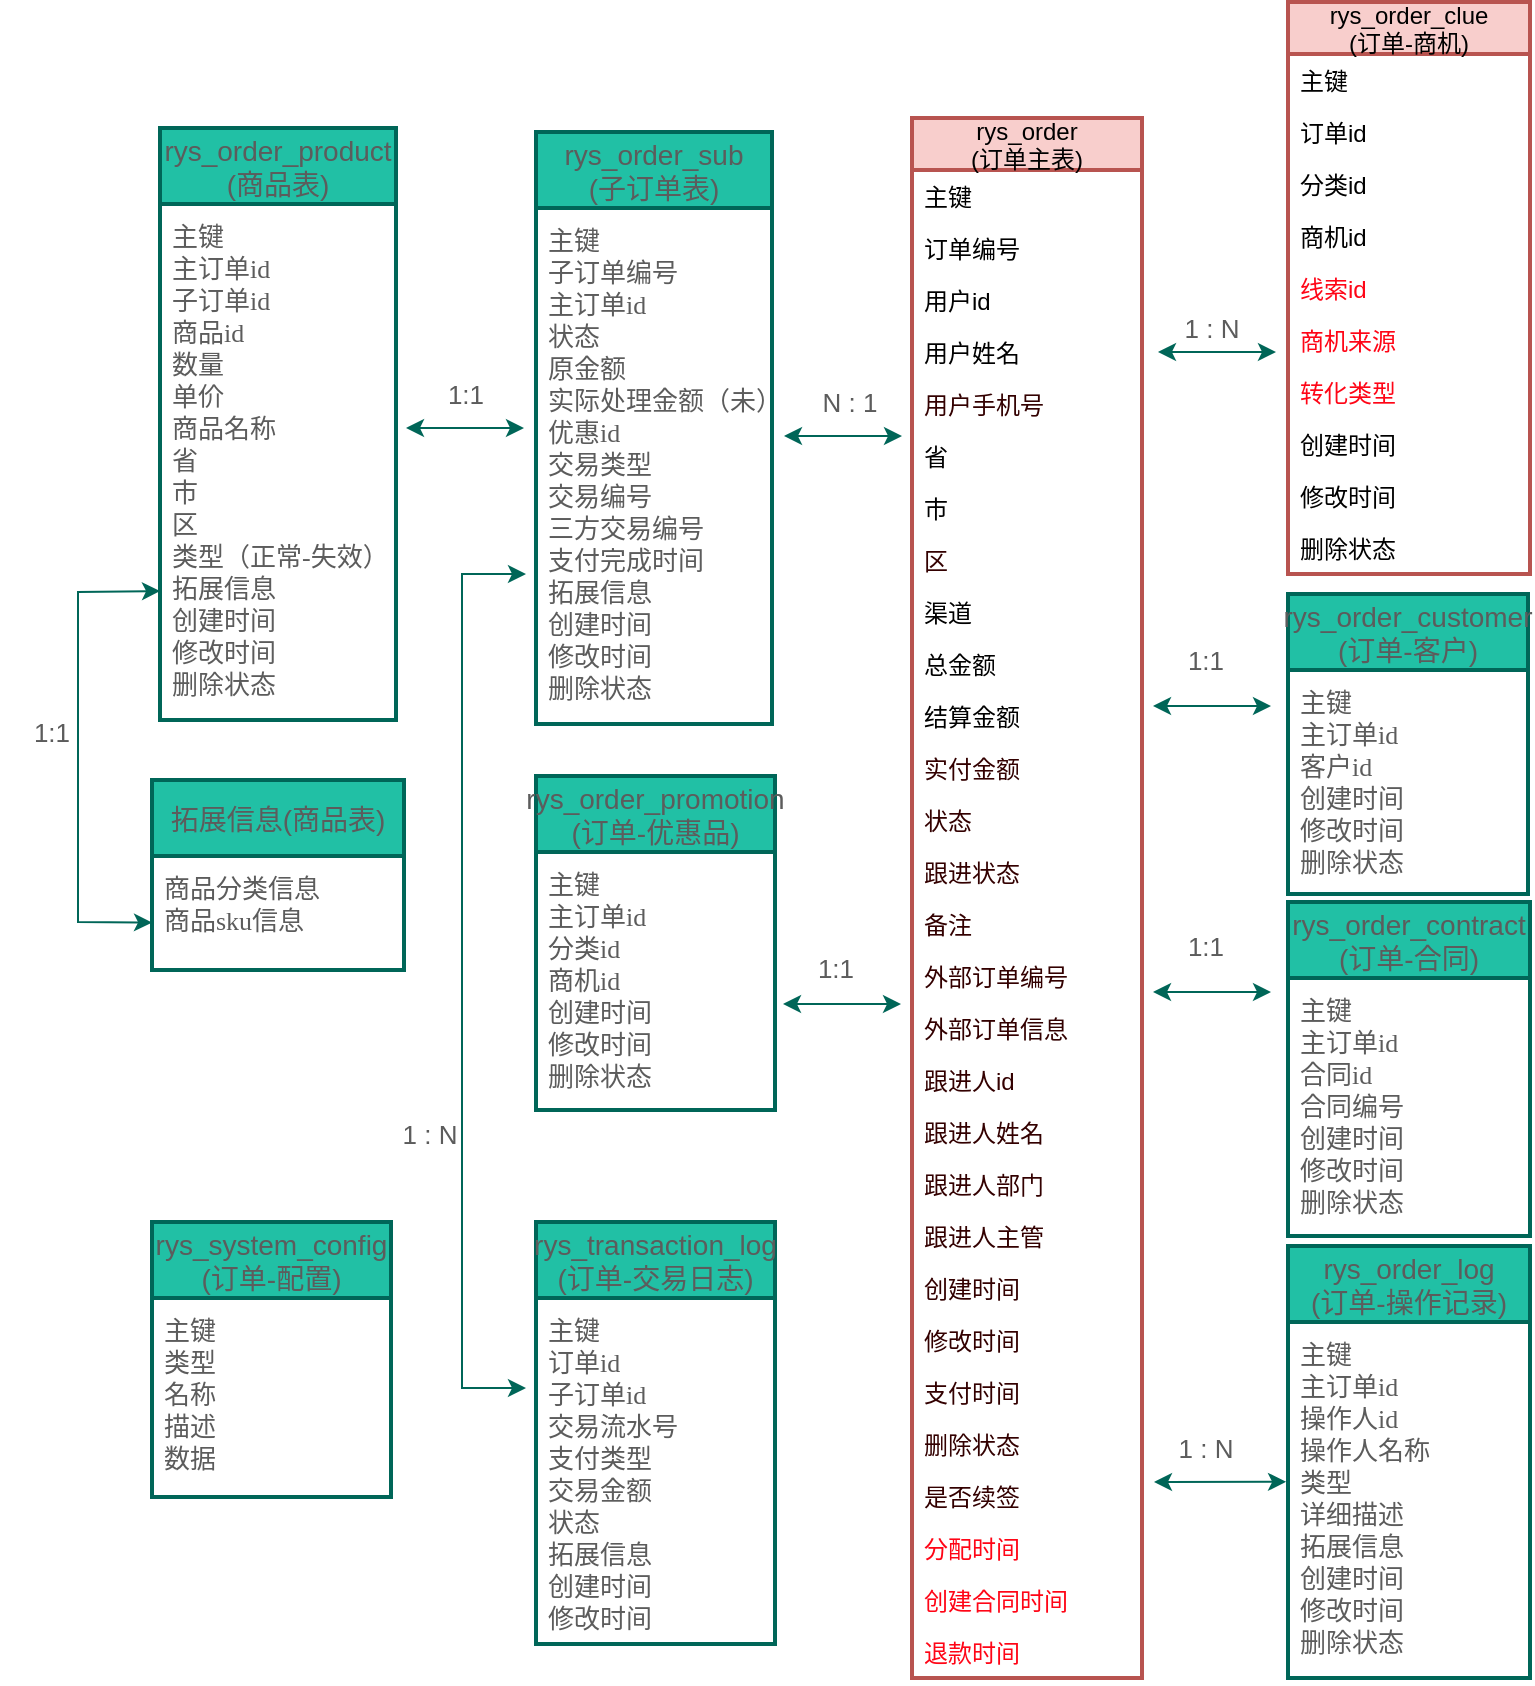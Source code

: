 <mxfile version="13.7.9" type="github">
  <diagram id="o3AKABB_KRbzLcZyw3go" name="第 1 页">
    <mxGraphModel dx="1673" dy="872" grid="0" gridSize="10" guides="1" tooltips="1" connect="1" arrows="1" fold="1" page="0" pageScale="1" pageWidth="827" pageHeight="1169" math="0" shadow="0">
      <root>
        <mxCell id="0" />
        <mxCell id="1" parent="0" />
        <mxCell id="-bNErW5I90OKjNKYonKE-27" value="1:1" style="text;html=1;strokeColor=none;fillColor=none;align=center;verticalAlign=middle;whiteSpace=wrap;shadow=0;glass=0;fontFamily=Helvetica;fontSize=13;fontColor=#5C5C5C;" parent="1" vertex="1">
          <mxGeometry x="306" y="216" width="52" height="20" as="geometry" />
        </mxCell>
        <mxCell id="-bNErW5I90OKjNKYonKE-5" value="rys_order_product&#xa;(商品表)" style="swimlane;childLayout=stackLayout;horizontal=1;startSize=38;horizontalStack=0;fontSize=14;fontStyle=0;strokeWidth=2;resizeParent=0;resizeLast=1;shadow=0;dashed=0;align=center;swimlaneLine=1;fillColor=#21C0A5;strokeColor=#006658;fontColor=#5C5C5C;" parent="1" vertex="1">
          <mxGeometry x="179" y="93" width="118" height="296" as="geometry" />
        </mxCell>
        <mxCell id="-bNErW5I90OKjNKYonKE-6" value="主键&#xa;主订单id&#xa;子订单id&#xa;商品id&#xa;数量&#xa;单价&#xa;商品名称&#xa;省&#xa;市&#xa;区&#xa;类型（正常-失效）&#xa;拓展信息&#xa;创建时间&#xa;修改时间&#xa;删除状态&#xa;&#xa;&#xa;&#xa;" style="align=left;strokeColor=none;fillColor=none;spacingLeft=4;fontSize=13;verticalAlign=top;resizable=0;rotatable=0;part=1;horizontal=1;spacingTop=2;spacing=2;fontFamily=Verdana;fontColor=#5C5C5C;" parent="-bNErW5I90OKjNKYonKE-5" vertex="1">
          <mxGeometry y="38" width="118" height="258" as="geometry" />
        </mxCell>
        <mxCell id="-bNErW5I90OKjNKYonKE-3" value="rys_order_sub&#xa;(子订单表)" style="swimlane;childLayout=stackLayout;horizontal=1;startSize=38;horizontalStack=0;fontSize=14;fontStyle=0;strokeWidth=2;resizeParent=0;resizeLast=1;shadow=0;dashed=0;align=center;swimlaneLine=1;fillColor=#21C0A5;strokeColor=#006658;fontColor=#5C5C5C;" parent="1" vertex="1">
          <mxGeometry x="367" y="95" width="118" height="296" as="geometry" />
        </mxCell>
        <mxCell id="-bNErW5I90OKjNKYonKE-4" value="主键&#xa;子订单编号&#xa;主订单id&#xa;状态&#xa;原金额&#xa;实际处理金额（未）&#xa;优惠id&#xa;交易类型&#xa;交易编号&#xa;三方交易编号&#xa;支付完成时间&#xa;拓展信息&#xa;创建时间&#xa;修改时间&#xa;删除状态&#xa;&#xa;&#xa;" style="align=left;strokeColor=none;fillColor=none;spacingLeft=4;fontSize=13;verticalAlign=top;resizable=0;rotatable=0;part=1;horizontal=1;spacingTop=2;spacing=2;fontFamily=Verdana;fontColor=#5C5C5C;" parent="-bNErW5I90OKjNKYonKE-3" vertex="1">
          <mxGeometry y="38" width="118" height="258" as="geometry" />
        </mxCell>
        <mxCell id="-bNErW5I90OKjNKYonKE-44" value="N : 1" style="text;html=1;strokeColor=none;fillColor=none;align=center;verticalAlign=middle;whiteSpace=wrap;shadow=0;glass=0;fontFamily=Helvetica;fontSize=13;fontColor=#5C5C5C;" parent="1" vertex="1">
          <mxGeometry x="498" y="220" width="52" height="20" as="geometry" />
        </mxCell>
        <mxCell id="-bNErW5I90OKjNKYonKE-7" value="rys_order_promotion&#xa;(订单-优惠品)" style="swimlane;childLayout=stackLayout;horizontal=1;startSize=38;horizontalStack=0;fontSize=14;fontStyle=0;strokeWidth=2;resizeParent=0;resizeLast=1;shadow=0;dashed=0;align=center;swimlaneLine=1;fillColor=#21C0A5;strokeColor=#006658;fontColor=#5C5C5C;" parent="1" vertex="1">
          <mxGeometry x="367" y="417" width="119.5" height="167" as="geometry" />
        </mxCell>
        <mxCell id="-bNErW5I90OKjNKYonKE-8" value="主键&#xa;主订单id&#xa;分类id&#xa;商机id&#xa;创建时间&#xa;修改时间&#xa;删除状态&#xa;&#xa;&#xa;" style="align=left;strokeColor=none;fillColor=none;spacingLeft=4;fontSize=13;verticalAlign=top;resizable=0;rotatable=0;part=1;horizontal=1;spacingTop=2;spacing=2;fontFamily=Verdana;fontColor=#5C5C5C;" parent="-bNErW5I90OKjNKYonKE-7" vertex="1">
          <mxGeometry y="38" width="119.5" height="129" as="geometry" />
        </mxCell>
        <mxCell id="-bNErW5I90OKjNKYonKE-46" value="1:1" style="text;html=1;strokeColor=none;fillColor=none;align=center;verticalAlign=middle;whiteSpace=wrap;shadow=0;glass=0;fontFamily=Helvetica;fontSize=13;fontColor=#5C5C5C;" parent="1" vertex="1">
          <mxGeometry x="491" y="503" width="52" height="20" as="geometry" />
        </mxCell>
        <mxCell id="-bNErW5I90OKjNKYonKE-51" value="1:1" style="text;html=1;strokeColor=none;fillColor=none;align=center;verticalAlign=middle;whiteSpace=wrap;shadow=0;glass=0;fontFamily=Helvetica;fontSize=13;fontColor=#5C5C5C;" parent="1" vertex="1">
          <mxGeometry x="99" y="385" width="52" height="20" as="geometry" />
        </mxCell>
        <mxCell id="-bNErW5I90OKjNKYonKE-22" value="rys_order_contract&#xa;(订单-合同)" style="swimlane;childLayout=stackLayout;horizontal=1;startSize=38;horizontalStack=0;fontSize=14;fontStyle=0;strokeWidth=2;resizeParent=0;resizeLast=1;shadow=0;dashed=0;align=center;swimlaneLine=1;fillColor=#21C0A5;strokeColor=#006658;fontColor=#5C5C5C;" parent="1" vertex="1">
          <mxGeometry x="743" y="480" width="121" height="167" as="geometry" />
        </mxCell>
        <mxCell id="-bNErW5I90OKjNKYonKE-23" value="主键&#xa;主订单id&#xa;合同id&#xa;合同编号&#xa;创建时间&#xa;修改时间&#xa;删除状态&#xa;&#xa;&#xa;" style="align=left;strokeColor=none;fillColor=none;spacingLeft=4;fontSize=13;verticalAlign=top;resizable=0;rotatable=0;part=1;horizontal=1;spacingTop=2;spacing=2;fontFamily=Verdana;fontColor=#5C5C5C;" parent="-bNErW5I90OKjNKYonKE-22" vertex="1">
          <mxGeometry y="38" width="121" height="129" as="geometry" />
        </mxCell>
        <mxCell id="-bNErW5I90OKjNKYonKE-53" value="1 : N" style="text;html=1;strokeColor=none;fillColor=none;align=center;verticalAlign=middle;whiteSpace=wrap;shadow=0;glass=0;fontFamily=Helvetica;fontSize=13;fontColor=#5C5C5C;" parent="1" vertex="1">
          <mxGeometry x="676" y="743" width="52" height="20" as="geometry" />
        </mxCell>
        <mxCell id="-bNErW5I90OKjNKYonKE-55" value="" style="endArrow=classic;startArrow=classic;html=1;exitX=0;exitY=0.75;exitDx=0;exitDy=0;entryX=0;entryY=0.75;entryDx=0;entryDy=0;strokeColor=#006658;fontColor=#5C5C5C;rounded=0;" parent="1" source="-bNErW5I90OKjNKYonKE-6" target="-bNErW5I90OKjNKYonKE-38" edge="1">
          <mxGeometry width="50" height="50" relative="1" as="geometry">
            <mxPoint x="41" y="248" as="sourcePoint" />
            <mxPoint x="91" y="198" as="targetPoint" />
            <Array as="points">
              <mxPoint x="138" y="325" />
              <mxPoint x="138" y="490" />
            </Array>
          </mxGeometry>
        </mxCell>
        <mxCell id="-bNErW5I90OKjNKYonKE-56" value="" style="endArrow=classic;startArrow=classic;html=1;strokeColor=#006658;exitX=1.017;exitY=0.434;exitDx=0;exitDy=0;exitPerimeter=0;fontColor=#5C5C5C;" parent="1" edge="1">
          <mxGeometry width="50" height="50" relative="1" as="geometry">
            <mxPoint x="302.006" y="242.972" as="sourcePoint" />
            <mxPoint x="361" y="243" as="targetPoint" />
          </mxGeometry>
        </mxCell>
        <mxCell id="-bNErW5I90OKjNKYonKE-57" value="" style="endArrow=classic;startArrow=classic;html=1;strokeColor=#006658;exitX=1.017;exitY=0.434;exitDx=0;exitDy=0;exitPerimeter=0;fontColor=#5C5C5C;" parent="1" edge="1">
          <mxGeometry width="50" height="50" relative="1" as="geometry">
            <mxPoint x="491.006" y="247.002" as="sourcePoint" />
            <mxPoint x="550" y="247.03" as="targetPoint" />
          </mxGeometry>
        </mxCell>
        <mxCell id="-bNErW5I90OKjNKYonKE-59" value="" style="endArrow=classic;startArrow=classic;html=1;strokeColor=#006658;exitX=1.017;exitY=0.434;exitDx=0;exitDy=0;exitPerimeter=0;fontColor=#5C5C5C;" parent="1" edge="1">
          <mxGeometry width="50" height="50" relative="1" as="geometry">
            <mxPoint x="490.506" y="531.002" as="sourcePoint" />
            <mxPoint x="549.5" y="531.03" as="targetPoint" />
          </mxGeometry>
        </mxCell>
        <mxCell id="-bNErW5I90OKjNKYonKE-62" value="" style="endArrow=classic;startArrow=classic;html=1;strokeColor=#006658;exitX=1.017;exitY=0.434;exitDx=0;exitDy=0;exitPerimeter=0;fontColor=#5C5C5C;" parent="1" edge="1">
          <mxGeometry width="50" height="50" relative="1" as="geometry">
            <mxPoint x="677.996" y="205.002" as="sourcePoint" />
            <mxPoint x="736.99" y="205.03" as="targetPoint" />
          </mxGeometry>
        </mxCell>
        <mxCell id="-bNErW5I90OKjNKYonKE-63" value="1 : N" style="text;html=1;strokeColor=none;fillColor=none;align=center;verticalAlign=middle;whiteSpace=wrap;shadow=0;glass=0;fontFamily=Helvetica;fontSize=13;fontColor=#5C5C5C;" parent="1" vertex="1">
          <mxGeometry x="679" y="183" width="52" height="20" as="geometry" />
        </mxCell>
        <mxCell id="-bNErW5I90OKjNKYonKE-64" value="1:1" style="text;html=1;strokeColor=none;fillColor=none;align=center;verticalAlign=middle;whiteSpace=wrap;shadow=0;glass=0;fontFamily=Helvetica;fontSize=13;fontColor=#5C5C5C;" parent="1" vertex="1">
          <mxGeometry x="676" y="349" width="52" height="20" as="geometry" />
        </mxCell>
        <mxCell id="-bNErW5I90OKjNKYonKE-65" value="" style="endArrow=classic;startArrow=classic;html=1;strokeColor=#006658;exitX=1.017;exitY=0.434;exitDx=0;exitDy=0;exitPerimeter=0;fontColor=#5C5C5C;" parent="1" edge="1">
          <mxGeometry width="50" height="50" relative="1" as="geometry">
            <mxPoint x="675.506" y="382.002" as="sourcePoint" />
            <mxPoint x="734.5" y="382.03" as="targetPoint" />
          </mxGeometry>
        </mxCell>
        <mxCell id="-bNErW5I90OKjNKYonKE-66" value="1:1" style="text;html=1;strokeColor=none;fillColor=none;align=center;verticalAlign=middle;whiteSpace=wrap;shadow=0;glass=0;fontFamily=Helvetica;fontSize=13;fontColor=#5C5C5C;" parent="1" vertex="1">
          <mxGeometry x="676" y="492" width="52" height="20" as="geometry" />
        </mxCell>
        <mxCell id="-bNErW5I90OKjNKYonKE-67" value="" style="endArrow=classic;startArrow=classic;html=1;strokeColor=#006658;exitX=1.017;exitY=0.434;exitDx=0;exitDy=0;exitPerimeter=0;fontColor=#5C5C5C;" parent="1" edge="1">
          <mxGeometry width="50" height="50" relative="1" as="geometry">
            <mxPoint x="675.506" y="525.002" as="sourcePoint" />
            <mxPoint x="734.5" y="525.03" as="targetPoint" />
          </mxGeometry>
        </mxCell>
        <mxCell id="-bNErW5I90OKjNKYonKE-38" value="拓展信息(商品表)" style="swimlane;childLayout=stackLayout;horizontal=1;startSize=38;horizontalStack=0;fontSize=14;fontStyle=0;strokeWidth=2;resizeParent=0;resizeLast=1;shadow=0;dashed=0;align=center;swimlaneLine=1;fillColor=#21C0A5;strokeColor=#006658;fontColor=#5C5C5C;" parent="1" vertex="1">
          <mxGeometry x="175" y="419" width="126" height="95" as="geometry" />
        </mxCell>
        <mxCell id="-bNErW5I90OKjNKYonKE-39" value="商品分类信息&#xa;商品sku信息" style="align=left;strokeColor=none;fillColor=none;spacingLeft=4;fontSize=13;verticalAlign=top;resizable=0;rotatable=0;part=1;horizontal=1;spacingTop=2;spacing=2;fontFamily=Verdana;fontColor=#5C5C5C;" parent="-bNErW5I90OKjNKYonKE-38" vertex="1">
          <mxGeometry y="38" width="126" height="57" as="geometry" />
        </mxCell>
        <mxCell id="-bNErW5I90OKjNKYonKE-69" value="" style="endArrow=classic;startArrow=classic;html=1;strokeColor=#006658;fontColor=#5C5C5C;exitX=-0.008;exitY=0.449;exitDx=0;exitDy=0;exitPerimeter=0;" parent="1" edge="1" source="-bNErW5I90OKjNKYonKE-25">
          <mxGeometry width="50" height="50" relative="1" as="geometry">
            <mxPoint x="613" y="633" as="sourcePoint" />
            <mxPoint x="676" y="770" as="targetPoint" />
          </mxGeometry>
        </mxCell>
        <mxCell id="XMfmnefwiyLZ_tfSuzjK-3" value="" style="endArrow=classic;startArrow=classic;html=1;strokeColor=#006658;fillColor=#21C0A5;fontColor=#5C5C5C;rounded=0;" parent="1" edge="1">
          <mxGeometry width="50" height="50" relative="1" as="geometry">
            <mxPoint x="362" y="723" as="sourcePoint" />
            <mxPoint x="362" y="316" as="targetPoint" />
            <Array as="points">
              <mxPoint x="330" y="723" />
              <mxPoint x="330" y="316" />
            </Array>
          </mxGeometry>
        </mxCell>
        <mxCell id="XMfmnefwiyLZ_tfSuzjK-4" value="1 : N" style="text;html=1;strokeColor=none;fillColor=none;align=center;verticalAlign=middle;whiteSpace=wrap;shadow=0;glass=0;fontFamily=Helvetica;fontSize=13;fontColor=#5C5C5C;" parent="1" vertex="1">
          <mxGeometry x="288" y="586" width="52" height="20" as="geometry" />
        </mxCell>
        <mxCell id="XMfmnefwiyLZ_tfSuzjK-1" value="rys_transaction_log&#xa;(订单-交易日志)" style="swimlane;childLayout=stackLayout;horizontal=1;startSize=38;horizontalStack=0;fontSize=14;fontStyle=0;strokeWidth=2;resizeParent=0;resizeLast=1;shadow=0;dashed=0;align=center;swimlaneLine=1;fillColor=#21C0A5;strokeColor=#006658;fontColor=#5C5C5C;" parent="1" vertex="1">
          <mxGeometry x="367" y="640" width="119.5" height="211" as="geometry" />
        </mxCell>
        <mxCell id="XMfmnefwiyLZ_tfSuzjK-2" value="主键&#xa;订单id&#xa;子订单id&#xa;交易流水号&#xa;支付类型&#xa;交易金额&#xa;状态&#xa;拓展信息&#xa;创建时间&#xa;修改时间&#xa;" style="align=left;strokeColor=none;fillColor=none;spacingLeft=4;fontSize=13;verticalAlign=top;resizable=0;rotatable=0;part=1;horizontal=1;spacingTop=2;spacing=2;fontFamily=Verdana;fontColor=#5C5C5C;" parent="XMfmnefwiyLZ_tfSuzjK-1" vertex="1">
          <mxGeometry y="38" width="119.5" height="173" as="geometry" />
        </mxCell>
        <mxCell id="-bNErW5I90OKjNKYonKE-72" value="rys_system_config&#xa;(订单-配置)" style="swimlane;childLayout=stackLayout;horizontal=1;startSize=38;horizontalStack=0;fontSize=14;fontStyle=0;strokeWidth=2;resizeParent=0;resizeLast=1;shadow=0;dashed=0;align=center;swimlaneLine=1;fillColor=#21C0A5;strokeColor=#006658;fontColor=#5C5C5C;" parent="1" vertex="1">
          <mxGeometry x="175" y="640" width="119.5" height="137.5" as="geometry" />
        </mxCell>
        <mxCell id="-bNErW5I90OKjNKYonKE-73" value="主键&#xa;类型&#xa;名称&#xa;描述&#xa;数据&#xa;&#xa;" style="align=left;strokeColor=none;fillColor=none;spacingLeft=4;fontSize=13;verticalAlign=top;resizable=0;rotatable=0;part=1;horizontal=1;spacingTop=2;spacing=2;fontFamily=Verdana;fontColor=#5C5C5C;" parent="-bNErW5I90OKjNKYonKE-72" vertex="1">
          <mxGeometry y="38" width="119.5" height="99.5" as="geometry" />
        </mxCell>
        <mxCell id="-bNErW5I90OKjNKYonKE-24" value="rys_order_log&#xa;(订单-操作记录)" style="swimlane;childLayout=stackLayout;horizontal=1;startSize=38;horizontalStack=0;fontSize=14;fontStyle=0;strokeWidth=2;resizeParent=0;resizeLast=1;shadow=0;dashed=0;align=center;swimlaneLine=1;fillColor=#21C0A5;strokeColor=#006658;fontColor=#5C5C5C;" parent="1" vertex="1">
          <mxGeometry x="743" y="652" width="121" height="216" as="geometry" />
        </mxCell>
        <mxCell id="-bNErW5I90OKjNKYonKE-25" value="主键&#xa;主订单id&#xa;操作人id&#xa;操作人名称&#xa;类型&#xa;详细描述&#xa;拓展信息&#xa;创建时间&#xa;修改时间&#xa;删除状态&#xa;&#xa;&#xa;" style="align=left;strokeColor=none;fillColor=none;spacingLeft=4;fontSize=13;verticalAlign=top;resizable=0;rotatable=0;part=1;horizontal=1;spacingTop=2;spacing=2;fontFamily=Verdana;fontColor=#5C5C5C;" parent="-bNErW5I90OKjNKYonKE-24" vertex="1">
          <mxGeometry y="38" width="121" height="178" as="geometry" />
        </mxCell>
        <mxCell id="-bNErW5I90OKjNKYonKE-20" value="rys_order_customer&#xa;(订单-客户)" style="swimlane;childLayout=stackLayout;horizontal=1;startSize=38;horizontalStack=0;fontSize=14;fontStyle=0;strokeWidth=2;resizeParent=0;resizeLast=1;shadow=0;dashed=0;align=center;swimlaneLine=1;fillColor=#21C0A5;strokeColor=#006658;fontColor=#5C5C5C;" parent="1" vertex="1">
          <mxGeometry x="743" y="326" width="120" height="150" as="geometry" />
        </mxCell>
        <mxCell id="-bNErW5I90OKjNKYonKE-21" value="主键&#xa;主订单id&#xa;客户id&#xa;创建时间&#xa;修改时间&#xa;删除状态&#xa;&#xa;&#xa;" style="align=left;strokeColor=none;fillColor=none;spacingLeft=4;fontSize=13;verticalAlign=top;resizable=0;rotatable=0;part=1;horizontal=1;spacingTop=2;spacing=2;fontFamily=Verdana;fontColor=#5C5C5C;" parent="-bNErW5I90OKjNKYonKE-20" vertex="1">
          <mxGeometry y="38" width="120" height="112" as="geometry" />
        </mxCell>
        <mxCell id="wqF2cQ-vRP9-86rHxre8-27" value="rys_order&#xa;(订单主表)" style="swimlane;fontStyle=0;childLayout=stackLayout;horizontal=1;startSize=26;horizontalStack=0;resizeParent=1;resizeParentMax=0;resizeLast=0;collapsible=1;marginBottom=0;fillColor=#f8cecc;strokeColor=#b85450;strokeWidth=2;" vertex="1" parent="1">
          <mxGeometry x="555" y="88" width="115" height="780" as="geometry" />
        </mxCell>
        <mxCell id="wqF2cQ-vRP9-86rHxre8-28" value="主键" style="text;strokeColor=none;fillColor=none;align=left;verticalAlign=top;spacingLeft=4;spacingRight=4;overflow=hidden;rotatable=0;points=[[0,0.5],[1,0.5]];portConstraint=eastwest;" vertex="1" parent="wqF2cQ-vRP9-86rHxre8-27">
          <mxGeometry y="26" width="115" height="26" as="geometry" />
        </mxCell>
        <mxCell id="wqF2cQ-vRP9-86rHxre8-29" value="订单编号" style="text;strokeColor=none;fillColor=none;align=left;verticalAlign=top;spacingLeft=4;spacingRight=4;overflow=hidden;rotatable=0;points=[[0,0.5],[1,0.5]];portConstraint=eastwest;" vertex="1" parent="wqF2cQ-vRP9-86rHxre8-27">
          <mxGeometry y="52" width="115" height="26" as="geometry" />
        </mxCell>
        <mxCell id="wqF2cQ-vRP9-86rHxre8-30" value="用户id" style="text;strokeColor=none;fillColor=none;align=left;verticalAlign=top;spacingLeft=4;spacingRight=4;overflow=hidden;rotatable=0;points=[[0,0.5],[1,0.5]];portConstraint=eastwest;" vertex="1" parent="wqF2cQ-vRP9-86rHxre8-27">
          <mxGeometry y="78" width="115" height="26" as="geometry" />
        </mxCell>
        <mxCell id="wqF2cQ-vRP9-86rHxre8-31" value="用户姓名" style="text;strokeColor=none;fillColor=none;align=left;verticalAlign=top;spacingLeft=4;spacingRight=4;overflow=hidden;rotatable=0;points=[[0,0.5],[1,0.5]];portConstraint=eastwest;" vertex="1" parent="wqF2cQ-vRP9-86rHxre8-27">
          <mxGeometry y="104" width="115" height="26" as="geometry" />
        </mxCell>
        <mxCell id="wqF2cQ-vRP9-86rHxre8-63" value="用户手机号" style="text;strokeColor=none;fillColor=none;align=left;verticalAlign=top;spacingLeft=4;spacingRight=4;overflow=hidden;rotatable=0;points=[[0,0.5],[1,0.5]];portConstraint=eastwest;fontColor=#330000;" vertex="1" parent="wqF2cQ-vRP9-86rHxre8-27">
          <mxGeometry y="130" width="115" height="26" as="geometry" />
        </mxCell>
        <mxCell id="wqF2cQ-vRP9-86rHxre8-32" value="省" style="text;strokeColor=none;fillColor=none;align=left;verticalAlign=top;spacingLeft=4;spacingRight=4;overflow=hidden;rotatable=0;points=[[0,0.5],[1,0.5]];portConstraint=eastwest;" vertex="1" parent="wqF2cQ-vRP9-86rHxre8-27">
          <mxGeometry y="156" width="115" height="26" as="geometry" />
        </mxCell>
        <mxCell id="wqF2cQ-vRP9-86rHxre8-33" value="市" style="text;strokeColor=none;fillColor=none;align=left;verticalAlign=top;spacingLeft=4;spacingRight=4;overflow=hidden;rotatable=0;points=[[0,0.5],[1,0.5]];portConstraint=eastwest;" vertex="1" parent="wqF2cQ-vRP9-86rHxre8-27">
          <mxGeometry y="182" width="115" height="26" as="geometry" />
        </mxCell>
        <mxCell id="wqF2cQ-vRP9-86rHxre8-34" value="区" style="text;strokeColor=none;fillColor=none;align=left;verticalAlign=top;spacingLeft=4;spacingRight=4;overflow=hidden;rotatable=0;points=[[0,0.5],[1,0.5]];portConstraint=eastwest;fontColor=#330000;" vertex="1" parent="wqF2cQ-vRP9-86rHxre8-27">
          <mxGeometry y="208" width="115" height="26" as="geometry" />
        </mxCell>
        <mxCell id="wqF2cQ-vRP9-86rHxre8-35" value="渠道" style="text;strokeColor=none;fillColor=none;align=left;verticalAlign=top;spacingLeft=4;spacingRight=4;overflow=hidden;rotatable=0;points=[[0,0.5],[1,0.5]];portConstraint=eastwest;" vertex="1" parent="wqF2cQ-vRP9-86rHxre8-27">
          <mxGeometry y="234" width="115" height="26" as="geometry" />
        </mxCell>
        <mxCell id="wqF2cQ-vRP9-86rHxre8-36" value="总金额" style="text;strokeColor=none;fillColor=none;align=left;verticalAlign=top;spacingLeft=4;spacingRight=4;overflow=hidden;rotatable=0;points=[[0,0.5],[1,0.5]];portConstraint=eastwest;" vertex="1" parent="wqF2cQ-vRP9-86rHxre8-27">
          <mxGeometry y="260" width="115" height="26" as="geometry" />
        </mxCell>
        <mxCell id="wqF2cQ-vRP9-86rHxre8-37" value="结算金额" style="text;strokeColor=none;fillColor=none;align=left;verticalAlign=top;spacingLeft=4;spacingRight=4;overflow=hidden;rotatable=0;points=[[0,0.5],[1,0.5]];portConstraint=eastwest;" vertex="1" parent="wqF2cQ-vRP9-86rHxre8-27">
          <mxGeometry y="286" width="115" height="26" as="geometry" />
        </mxCell>
        <mxCell id="wqF2cQ-vRP9-86rHxre8-62" value="实付金额" style="text;strokeColor=none;fillColor=none;align=left;verticalAlign=top;spacingLeft=4;spacingRight=4;overflow=hidden;rotatable=0;points=[[0,0.5],[1,0.5]];portConstraint=eastwest;fontColor=#330000;" vertex="1" parent="wqF2cQ-vRP9-86rHxre8-27">
          <mxGeometry y="312" width="115" height="26" as="geometry" />
        </mxCell>
        <mxCell id="wqF2cQ-vRP9-86rHxre8-64" value="状态" style="text;strokeColor=none;fillColor=none;align=left;verticalAlign=top;spacingLeft=4;spacingRight=4;overflow=hidden;rotatable=0;points=[[0,0.5],[1,0.5]];portConstraint=eastwest;fontColor=#330000;" vertex="1" parent="wqF2cQ-vRP9-86rHxre8-27">
          <mxGeometry y="338" width="115" height="26" as="geometry" />
        </mxCell>
        <mxCell id="wqF2cQ-vRP9-86rHxre8-65" value="跟进状态" style="text;strokeColor=none;fillColor=none;align=left;verticalAlign=top;spacingLeft=4;spacingRight=4;overflow=hidden;rotatable=0;points=[[0,0.5],[1,0.5]];portConstraint=eastwest;fontColor=#330000;" vertex="1" parent="wqF2cQ-vRP9-86rHxre8-27">
          <mxGeometry y="364" width="115" height="26" as="geometry" />
        </mxCell>
        <mxCell id="wqF2cQ-vRP9-86rHxre8-66" value="备注" style="text;strokeColor=none;fillColor=none;align=left;verticalAlign=top;spacingLeft=4;spacingRight=4;overflow=hidden;rotatable=0;points=[[0,0.5],[1,0.5]];portConstraint=eastwest;fontColor=#330000;" vertex="1" parent="wqF2cQ-vRP9-86rHxre8-27">
          <mxGeometry y="390" width="115" height="26" as="geometry" />
        </mxCell>
        <mxCell id="wqF2cQ-vRP9-86rHxre8-67" value="外部订单编号" style="text;strokeColor=none;fillColor=none;align=left;verticalAlign=top;spacingLeft=4;spacingRight=4;overflow=hidden;rotatable=0;points=[[0,0.5],[1,0.5]];portConstraint=eastwest;fontColor=#330000;" vertex="1" parent="wqF2cQ-vRP9-86rHxre8-27">
          <mxGeometry y="416" width="115" height="26" as="geometry" />
        </mxCell>
        <mxCell id="wqF2cQ-vRP9-86rHxre8-68" value="外部订单信息" style="text;strokeColor=none;fillColor=none;align=left;verticalAlign=top;spacingLeft=4;spacingRight=4;overflow=hidden;rotatable=0;points=[[0,0.5],[1,0.5]];portConstraint=eastwest;fontColor=#330000;" vertex="1" parent="wqF2cQ-vRP9-86rHxre8-27">
          <mxGeometry y="442" width="115" height="26" as="geometry" />
        </mxCell>
        <mxCell id="wqF2cQ-vRP9-86rHxre8-69" value="跟进人id" style="text;strokeColor=none;fillColor=none;align=left;verticalAlign=top;spacingLeft=4;spacingRight=4;overflow=hidden;rotatable=0;points=[[0,0.5],[1,0.5]];portConstraint=eastwest;fontColor=#330000;" vertex="1" parent="wqF2cQ-vRP9-86rHxre8-27">
          <mxGeometry y="468" width="115" height="26" as="geometry" />
        </mxCell>
        <mxCell id="wqF2cQ-vRP9-86rHxre8-70" value="跟进人姓名" style="text;strokeColor=none;fillColor=none;align=left;verticalAlign=top;spacingLeft=4;spacingRight=4;overflow=hidden;rotatable=0;points=[[0,0.5],[1,0.5]];portConstraint=eastwest;fontColor=#330000;" vertex="1" parent="wqF2cQ-vRP9-86rHxre8-27">
          <mxGeometry y="494" width="115" height="26" as="geometry" />
        </mxCell>
        <mxCell id="wqF2cQ-vRP9-86rHxre8-71" value="跟进人部门" style="text;strokeColor=none;fillColor=none;align=left;verticalAlign=top;spacingLeft=4;spacingRight=4;overflow=hidden;rotatable=0;points=[[0,0.5],[1,0.5]];portConstraint=eastwest;fontColor=#330000;" vertex="1" parent="wqF2cQ-vRP9-86rHxre8-27">
          <mxGeometry y="520" width="115" height="26" as="geometry" />
        </mxCell>
        <mxCell id="wqF2cQ-vRP9-86rHxre8-72" value="跟进人主管" style="text;strokeColor=none;fillColor=none;align=left;verticalAlign=top;spacingLeft=4;spacingRight=4;overflow=hidden;rotatable=0;points=[[0,0.5],[1,0.5]];portConstraint=eastwest;fontColor=#330000;" vertex="1" parent="wqF2cQ-vRP9-86rHxre8-27">
          <mxGeometry y="546" width="115" height="26" as="geometry" />
        </mxCell>
        <mxCell id="wqF2cQ-vRP9-86rHxre8-73" value="创建时间" style="text;strokeColor=none;fillColor=none;align=left;verticalAlign=top;spacingLeft=4;spacingRight=4;overflow=hidden;rotatable=0;points=[[0,0.5],[1,0.5]];portConstraint=eastwest;fontColor=#330000;" vertex="1" parent="wqF2cQ-vRP9-86rHxre8-27">
          <mxGeometry y="572" width="115" height="26" as="geometry" />
        </mxCell>
        <mxCell id="wqF2cQ-vRP9-86rHxre8-74" value="修改时间" style="text;strokeColor=none;fillColor=none;align=left;verticalAlign=top;spacingLeft=4;spacingRight=4;overflow=hidden;rotatable=0;points=[[0,0.5],[1,0.5]];portConstraint=eastwest;fontColor=#330000;" vertex="1" parent="wqF2cQ-vRP9-86rHxre8-27">
          <mxGeometry y="598" width="115" height="26" as="geometry" />
        </mxCell>
        <mxCell id="wqF2cQ-vRP9-86rHxre8-99" value="支付时间" style="text;strokeColor=none;fillColor=none;align=left;verticalAlign=top;spacingLeft=4;spacingRight=4;overflow=hidden;rotatable=0;points=[[0,0.5],[1,0.5]];portConstraint=eastwest;fontColor=#330000;" vertex="1" parent="wqF2cQ-vRP9-86rHxre8-27">
          <mxGeometry y="624" width="115" height="26" as="geometry" />
        </mxCell>
        <mxCell id="wqF2cQ-vRP9-86rHxre8-100" value="删除状态" style="text;strokeColor=none;fillColor=none;align=left;verticalAlign=top;spacingLeft=4;spacingRight=4;overflow=hidden;rotatable=0;points=[[0,0.5],[1,0.5]];portConstraint=eastwest;fontColor=#330000;" vertex="1" parent="wqF2cQ-vRP9-86rHxre8-27">
          <mxGeometry y="650" width="115" height="26" as="geometry" />
        </mxCell>
        <mxCell id="wqF2cQ-vRP9-86rHxre8-101" value="是否续签&#xa;" style="text;strokeColor=none;fillColor=none;align=left;verticalAlign=top;spacingLeft=4;spacingRight=4;overflow=hidden;rotatable=0;points=[[0,0.5],[1,0.5]];portConstraint=eastwest;fontColor=#330000;" vertex="1" parent="wqF2cQ-vRP9-86rHxre8-27">
          <mxGeometry y="676" width="115" height="26" as="geometry" />
        </mxCell>
        <mxCell id="wqF2cQ-vRP9-86rHxre8-102" value="分配时间&#xa;" style="text;strokeColor=none;fillColor=none;align=left;verticalAlign=top;spacingLeft=4;spacingRight=4;overflow=hidden;rotatable=0;points=[[0,0.5],[1,0.5]];portConstraint=eastwest;fontColor=#FF0516;" vertex="1" parent="wqF2cQ-vRP9-86rHxre8-27">
          <mxGeometry y="702" width="115" height="26" as="geometry" />
        </mxCell>
        <mxCell id="wqF2cQ-vRP9-86rHxre8-103" value="创建合同时间&#xa;" style="text;strokeColor=none;fillColor=none;align=left;verticalAlign=top;spacingLeft=4;spacingRight=4;overflow=hidden;rotatable=0;points=[[0,0.5],[1,0.5]];portConstraint=eastwest;fontColor=#FF0516;" vertex="1" parent="wqF2cQ-vRP9-86rHxre8-27">
          <mxGeometry y="728" width="115" height="26" as="geometry" />
        </mxCell>
        <mxCell id="wqF2cQ-vRP9-86rHxre8-104" value="退款时间&#xa;" style="text;strokeColor=none;fillColor=none;align=left;verticalAlign=top;spacingLeft=4;spacingRight=4;overflow=hidden;rotatable=0;points=[[0,0.5],[1,0.5]];portConstraint=eastwest;fontColor=#FF0516;" vertex="1" parent="wqF2cQ-vRP9-86rHxre8-27">
          <mxGeometry y="754" width="115" height="26" as="geometry" />
        </mxCell>
        <mxCell id="wqF2cQ-vRP9-86rHxre8-6" value="rys_order_clue&#xa;(订单-商机)" style="swimlane;fontStyle=0;childLayout=stackLayout;horizontal=1;startSize=26;horizontalStack=0;resizeParent=1;resizeParentMax=0;resizeLast=0;collapsible=1;marginBottom=0;fillColor=#f8cecc;strokeColor=#b85450;strokeWidth=2;" vertex="1" parent="1">
          <mxGeometry x="743" y="30" width="121" height="286" as="geometry" />
        </mxCell>
        <mxCell id="wqF2cQ-vRP9-86rHxre8-7" value="主键" style="text;strokeColor=none;fillColor=none;align=left;verticalAlign=top;spacingLeft=4;spacingRight=4;overflow=hidden;rotatable=0;points=[[0,0.5],[1,0.5]];portConstraint=eastwest;" vertex="1" parent="wqF2cQ-vRP9-86rHxre8-6">
          <mxGeometry y="26" width="121" height="26" as="geometry" />
        </mxCell>
        <mxCell id="wqF2cQ-vRP9-86rHxre8-8" value="订单id" style="text;strokeColor=none;fillColor=none;align=left;verticalAlign=top;spacingLeft=4;spacingRight=4;overflow=hidden;rotatable=0;points=[[0,0.5],[1,0.5]];portConstraint=eastwest;" vertex="1" parent="wqF2cQ-vRP9-86rHxre8-6">
          <mxGeometry y="52" width="121" height="26" as="geometry" />
        </mxCell>
        <mxCell id="wqF2cQ-vRP9-86rHxre8-26" value="分类id" style="text;strokeColor=none;fillColor=none;align=left;verticalAlign=top;spacingLeft=4;spacingRight=4;overflow=hidden;rotatable=0;points=[[0,0.5],[1,0.5]];portConstraint=eastwest;" vertex="1" parent="wqF2cQ-vRP9-86rHxre8-6">
          <mxGeometry y="78" width="121" height="26" as="geometry" />
        </mxCell>
        <mxCell id="wqF2cQ-vRP9-86rHxre8-9" value="商机id" style="text;strokeColor=none;fillColor=none;align=left;verticalAlign=top;spacingLeft=4;spacingRight=4;overflow=hidden;rotatable=0;points=[[0,0.5],[1,0.5]];portConstraint=eastwest;" vertex="1" parent="wqF2cQ-vRP9-86rHxre8-6">
          <mxGeometry y="104" width="121" height="26" as="geometry" />
        </mxCell>
        <mxCell id="wqF2cQ-vRP9-86rHxre8-10" value="线索id" style="text;strokeColor=none;fillColor=none;align=left;verticalAlign=top;spacingLeft=4;spacingRight=4;overflow=hidden;rotatable=0;points=[[0,0.5],[1,0.5]];portConstraint=eastwest;fontColor=#FF0516;" vertex="1" parent="wqF2cQ-vRP9-86rHxre8-6">
          <mxGeometry y="130" width="121" height="26" as="geometry" />
        </mxCell>
        <mxCell id="wqF2cQ-vRP9-86rHxre8-21" value="商机来源" style="text;strokeColor=none;fillColor=none;align=left;verticalAlign=top;spacingLeft=4;spacingRight=4;overflow=hidden;rotatable=0;points=[[0,0.5],[1,0.5]];portConstraint=eastwest;fontColor=#FF0516;" vertex="1" parent="wqF2cQ-vRP9-86rHxre8-6">
          <mxGeometry y="156" width="121" height="26" as="geometry" />
        </mxCell>
        <mxCell id="wqF2cQ-vRP9-86rHxre8-22" value="转化类型" style="text;strokeColor=none;fillColor=none;align=left;verticalAlign=top;spacingLeft=4;spacingRight=4;overflow=hidden;rotatable=0;points=[[0,0.5],[1,0.5]];portConstraint=eastwest;fontColor=#FF0516;" vertex="1" parent="wqF2cQ-vRP9-86rHxre8-6">
          <mxGeometry y="182" width="121" height="26" as="geometry" />
        </mxCell>
        <mxCell id="wqF2cQ-vRP9-86rHxre8-23" value="创建时间" style="text;strokeColor=none;fillColor=none;align=left;verticalAlign=top;spacingLeft=4;spacingRight=4;overflow=hidden;rotatable=0;points=[[0,0.5],[1,0.5]];portConstraint=eastwest;" vertex="1" parent="wqF2cQ-vRP9-86rHxre8-6">
          <mxGeometry y="208" width="121" height="26" as="geometry" />
        </mxCell>
        <mxCell id="wqF2cQ-vRP9-86rHxre8-24" value="修改时间" style="text;strokeColor=none;fillColor=none;align=left;verticalAlign=top;spacingLeft=4;spacingRight=4;overflow=hidden;rotatable=0;points=[[0,0.5],[1,0.5]];portConstraint=eastwest;" vertex="1" parent="wqF2cQ-vRP9-86rHxre8-6">
          <mxGeometry y="234" width="121" height="26" as="geometry" />
        </mxCell>
        <mxCell id="wqF2cQ-vRP9-86rHxre8-25" value="删除状态" style="text;strokeColor=none;fillColor=none;align=left;verticalAlign=top;spacingLeft=4;spacingRight=4;overflow=hidden;rotatable=0;points=[[0,0.5],[1,0.5]];portConstraint=eastwest;" vertex="1" parent="wqF2cQ-vRP9-86rHxre8-6">
          <mxGeometry y="260" width="121" height="26" as="geometry" />
        </mxCell>
      </root>
    </mxGraphModel>
  </diagram>
</mxfile>
